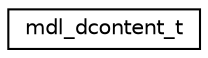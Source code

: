 digraph G
{
  edge [fontname="Helvetica",fontsize="10",labelfontname="Helvetica",labelfontsize="10"];
  node [fontname="Helvetica",fontsize="10",shape=record];
  rankdir="LR";
  Node1 [label="mdl_dcontent_t",height=0.2,width=0.4,color="black", fillcolor="white", style="filled",URL="$structmdl__dcontent__t.html"];
}
